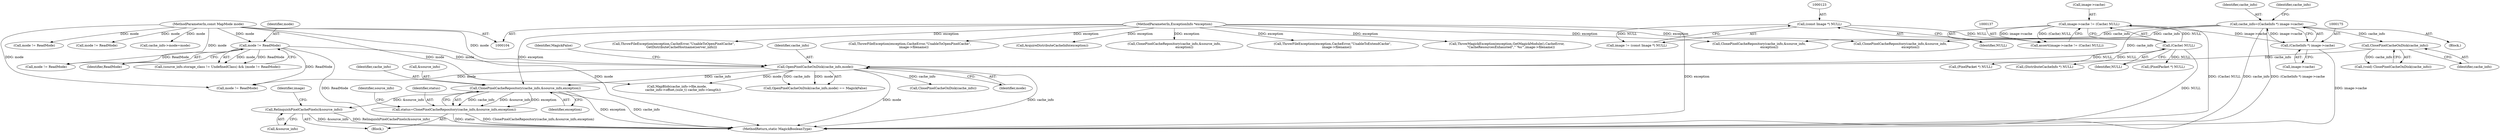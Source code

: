 digraph "0_ImageMagick_4e81ce8b07219c69a9aeccb0f7f7b927ca6db74c_0@pointer" {
"1001123" [label="(Call,ClonePixelCacheRepository(cache_info,&source_info,exception))"];
"1000830" [label="(Call,OpenPixelCacheOnDisk(cache_info,mode))"];
"1000172" [label="(Call,cache_info=(CacheInfo *) image->cache)"];
"1000174" [label="(Call,(CacheInfo *) image->cache)"];
"1000132" [label="(Call,image->cache != (Cache) NULL)"];
"1000136" [label="(Call,(Cache) NULL)"];
"1000122" [label="(Call,(const Image *) NULL)"];
"1000820" [label="(Call,ClosePixelCacheOnDisk(cache_info))"];
"1000814" [label="(Call,mode != ReadMode)"];
"1000106" [label="(MethodParameterIn,const MapMode mode)"];
"1000107" [label="(MethodParameterIn,ExceptionInfo *exception)"];
"1001121" [label="(Call,status=ClonePixelCacheRepository(cache_info,&source_info,exception))"];
"1001128" [label="(Call,RelinquishPixelCachePixels(&source_info))"];
"1001122" [label="(Identifier,status)"];
"1001123" [label="(Call,ClonePixelCacheRepository(cache_info,&source_info,exception))"];
"1000138" [label="(Identifier,NULL)"];
"1000510" [label="(Call,mode != ReadMode)"];
"1000832" [label="(Identifier,mode)"];
"1000516" [label="(Call,ClonePixelCacheRepository(cache_info,&source_info,\n                    exception))"];
"1000649" [label="(Call,ThrowFileException(exception,CacheError,\"UnableToOpenPixelCache\",\n                GetDistributeCacheHostname(server_info)))"];
"1000108" [label="(Block,)"];
"1000829" [label="(Call,OpenPixelCacheOnDisk(cache_info,mode) == MagickFalse)"];
"1000173" [label="(Identifier,cache_info)"];
"1000136" [label="(Call,(Cache) NULL)"];
"1000820" [label="(Call,ClosePixelCacheOnDisk(cache_info))"];
"1000712" [label="(Call,mode != ReadMode)"];
"1000176" [label="(Call,image->cache)"];
"1000818" [label="(Call,(void) ClosePixelCacheOnDisk(cache_info))"];
"1000840" [label="(Call,ThrowFileException(exception,CacheError,\"UnableToOpenPixelCache\",\n        image->filename))"];
"1000630" [label="(Call,AcquireDistributeCacheInfo(exception))"];
"1001120" [label="(Block,)"];
"1001121" [label="(Call,status=ClonePixelCacheRepository(cache_info,&source_info,exception))"];
"1000124" [label="(Identifier,NULL)"];
"1000232" [label="(Call,cache_info->mode=mode)"];
"1000174" [label="(Call,(CacheInfo *) image->cache)"];
"1001134" [label="(Identifier,image)"];
"1001191" [label="(MethodReturn,static MagickBooleanType)"];
"1000106" [label="(MethodParameterIn,const MapMode mode)"];
"1000131" [label="(Call,assert(image->cache != (Cache) NULL))"];
"1000133" [label="(Call,image->cache)"];
"1000107" [label="(MethodParameterIn,ExceptionInfo *exception)"];
"1000831" [label="(Identifier,cache_info)"];
"1000718" [label="(Call,ClonePixelCacheRepository(cache_info,&source_info,\n                    exception))"];
"1000122" [label="(Call,(const Image *) NULL)"];
"1000950" [label="(Call,MapBlob(cache_info->file,mode,\n            cache_info->offset,(size_t) cache_info->length))"];
"1001037" [label="(Call,ClonePixelCacheRepository(cache_info,&source_info,\n                    exception))"];
"1000814" [label="(Call,mode != ReadMode)"];
"1000968" [label="(Call,(PixelPacket *) NULL)"];
"1001031" [label="(Call,mode != ReadMode)"];
"1000132" [label="(Call,image->cache != (Cache) NULL)"];
"1001129" [label="(Call,&source_info)"];
"1000120" [label="(Call,image != (const Image *) NULL)"];
"1001125" [label="(Call,&source_info)"];
"1001127" [label="(Identifier,exception)"];
"1000821" [label="(Identifier,cache_info)"];
"1000867" [label="(Call,ThrowFileException(exception,CacheError,\"UnableToExtendCache\",\n        image->filename))"];
"1001130" [label="(Identifier,source_info)"];
"1000988" [label="(Call,ClosePixelCacheOnDisk(cache_info))"];
"1000796" [label="(Call,ThrowMagickException(exception,GetMagickModule(),CacheError,\n        \"CacheResourcesExhausted\",\"`%s'\",image->filename))"];
"1001124" [label="(Identifier,cache_info)"];
"1000830" [label="(Call,OpenPixelCacheOnDisk(cache_info,mode))"];
"1000455" [label="(Call,(PixelPacket *) NULL)"];
"1000808" [label="(Call,(source_info.storage_class != UndefinedClass) && (mode != ReadMode))"];
"1000816" [label="(Identifier,ReadMode)"];
"1000182" [label="(Identifier,cache_info)"];
"1001117" [label="(Call,mode != ReadMode)"];
"1000833" [label="(Identifier,MagickFalse)"];
"1000815" [label="(Identifier,mode)"];
"1000635" [label="(Call,(DistributeCacheInfo *) NULL)"];
"1000172" [label="(Call,cache_info=(CacheInfo *) image->cache)"];
"1001128" [label="(Call,RelinquishPixelCachePixels(&source_info))"];
"1001123" -> "1001121"  [label="AST: "];
"1001123" -> "1001127"  [label="CFG: "];
"1001124" -> "1001123"  [label="AST: "];
"1001125" -> "1001123"  [label="AST: "];
"1001127" -> "1001123"  [label="AST: "];
"1001121" -> "1001123"  [label="CFG: "];
"1001123" -> "1001191"  [label="DDG: exception"];
"1001123" -> "1001191"  [label="DDG: cache_info"];
"1001123" -> "1001121"  [label="DDG: cache_info"];
"1001123" -> "1001121"  [label="DDG: &source_info"];
"1001123" -> "1001121"  [label="DDG: exception"];
"1000830" -> "1001123"  [label="DDG: cache_info"];
"1000107" -> "1001123"  [label="DDG: exception"];
"1001123" -> "1001128"  [label="DDG: &source_info"];
"1000830" -> "1000829"  [label="AST: "];
"1000830" -> "1000832"  [label="CFG: "];
"1000831" -> "1000830"  [label="AST: "];
"1000832" -> "1000830"  [label="AST: "];
"1000833" -> "1000830"  [label="CFG: "];
"1000830" -> "1001191"  [label="DDG: mode"];
"1000830" -> "1001191"  [label="DDG: cache_info"];
"1000830" -> "1000829"  [label="DDG: cache_info"];
"1000830" -> "1000829"  [label="DDG: mode"];
"1000172" -> "1000830"  [label="DDG: cache_info"];
"1000820" -> "1000830"  [label="DDG: cache_info"];
"1000814" -> "1000830"  [label="DDG: mode"];
"1000106" -> "1000830"  [label="DDG: mode"];
"1000830" -> "1000950"  [label="DDG: mode"];
"1000830" -> "1000988"  [label="DDG: cache_info"];
"1000830" -> "1001117"  [label="DDG: mode"];
"1000172" -> "1000108"  [label="AST: "];
"1000172" -> "1000174"  [label="CFG: "];
"1000173" -> "1000172"  [label="AST: "];
"1000174" -> "1000172"  [label="AST: "];
"1000182" -> "1000172"  [label="CFG: "];
"1000172" -> "1001191"  [label="DDG: cache_info"];
"1000172" -> "1001191"  [label="DDG: (CacheInfo *) image->cache"];
"1000174" -> "1000172"  [label="DDG: image->cache"];
"1000172" -> "1000516"  [label="DDG: cache_info"];
"1000172" -> "1000718"  [label="DDG: cache_info"];
"1000172" -> "1000820"  [label="DDG: cache_info"];
"1000174" -> "1000176"  [label="CFG: "];
"1000175" -> "1000174"  [label="AST: "];
"1000176" -> "1000174"  [label="AST: "];
"1000174" -> "1001191"  [label="DDG: image->cache"];
"1000132" -> "1000174"  [label="DDG: image->cache"];
"1000132" -> "1000131"  [label="AST: "];
"1000132" -> "1000136"  [label="CFG: "];
"1000133" -> "1000132"  [label="AST: "];
"1000136" -> "1000132"  [label="AST: "];
"1000131" -> "1000132"  [label="CFG: "];
"1000132" -> "1001191"  [label="DDG: (Cache) NULL"];
"1000132" -> "1000131"  [label="DDG: image->cache"];
"1000132" -> "1000131"  [label="DDG: (Cache) NULL"];
"1000136" -> "1000132"  [label="DDG: NULL"];
"1000136" -> "1000138"  [label="CFG: "];
"1000137" -> "1000136"  [label="AST: "];
"1000138" -> "1000136"  [label="AST: "];
"1000136" -> "1001191"  [label="DDG: NULL"];
"1000122" -> "1000136"  [label="DDG: NULL"];
"1000136" -> "1000455"  [label="DDG: NULL"];
"1000136" -> "1000635"  [label="DDG: NULL"];
"1000136" -> "1000968"  [label="DDG: NULL"];
"1000122" -> "1000120"  [label="AST: "];
"1000122" -> "1000124"  [label="CFG: "];
"1000123" -> "1000122"  [label="AST: "];
"1000124" -> "1000122"  [label="AST: "];
"1000120" -> "1000122"  [label="CFG: "];
"1000122" -> "1000120"  [label="DDG: NULL"];
"1000820" -> "1000818"  [label="AST: "];
"1000820" -> "1000821"  [label="CFG: "];
"1000821" -> "1000820"  [label="AST: "];
"1000818" -> "1000820"  [label="CFG: "];
"1000820" -> "1000818"  [label="DDG: cache_info"];
"1000814" -> "1000808"  [label="AST: "];
"1000814" -> "1000816"  [label="CFG: "];
"1000815" -> "1000814"  [label="AST: "];
"1000816" -> "1000814"  [label="AST: "];
"1000808" -> "1000814"  [label="CFG: "];
"1000814" -> "1001191"  [label="DDG: ReadMode"];
"1000814" -> "1000808"  [label="DDG: mode"];
"1000814" -> "1000808"  [label="DDG: ReadMode"];
"1000106" -> "1000814"  [label="DDG: mode"];
"1000814" -> "1001031"  [label="DDG: ReadMode"];
"1000814" -> "1001117"  [label="DDG: ReadMode"];
"1000106" -> "1000104"  [label="AST: "];
"1000106" -> "1001191"  [label="DDG: mode"];
"1000106" -> "1000232"  [label="DDG: mode"];
"1000106" -> "1000510"  [label="DDG: mode"];
"1000106" -> "1000712"  [label="DDG: mode"];
"1000106" -> "1000950"  [label="DDG: mode"];
"1000106" -> "1001031"  [label="DDG: mode"];
"1000106" -> "1001117"  [label="DDG: mode"];
"1000107" -> "1000104"  [label="AST: "];
"1000107" -> "1001191"  [label="DDG: exception"];
"1000107" -> "1000516"  [label="DDG: exception"];
"1000107" -> "1000630"  [label="DDG: exception"];
"1000107" -> "1000649"  [label="DDG: exception"];
"1000107" -> "1000718"  [label="DDG: exception"];
"1000107" -> "1000796"  [label="DDG: exception"];
"1000107" -> "1000840"  [label="DDG: exception"];
"1000107" -> "1000867"  [label="DDG: exception"];
"1000107" -> "1001037"  [label="DDG: exception"];
"1001121" -> "1001120"  [label="AST: "];
"1001122" -> "1001121"  [label="AST: "];
"1001130" -> "1001121"  [label="CFG: "];
"1001121" -> "1001191"  [label="DDG: ClonePixelCacheRepository(cache_info,&source_info,exception)"];
"1001121" -> "1001191"  [label="DDG: status"];
"1001128" -> "1001120"  [label="AST: "];
"1001128" -> "1001129"  [label="CFG: "];
"1001129" -> "1001128"  [label="AST: "];
"1001134" -> "1001128"  [label="CFG: "];
"1001128" -> "1001191"  [label="DDG: &source_info"];
"1001128" -> "1001191"  [label="DDG: RelinquishPixelCachePixels(&source_info)"];
}
